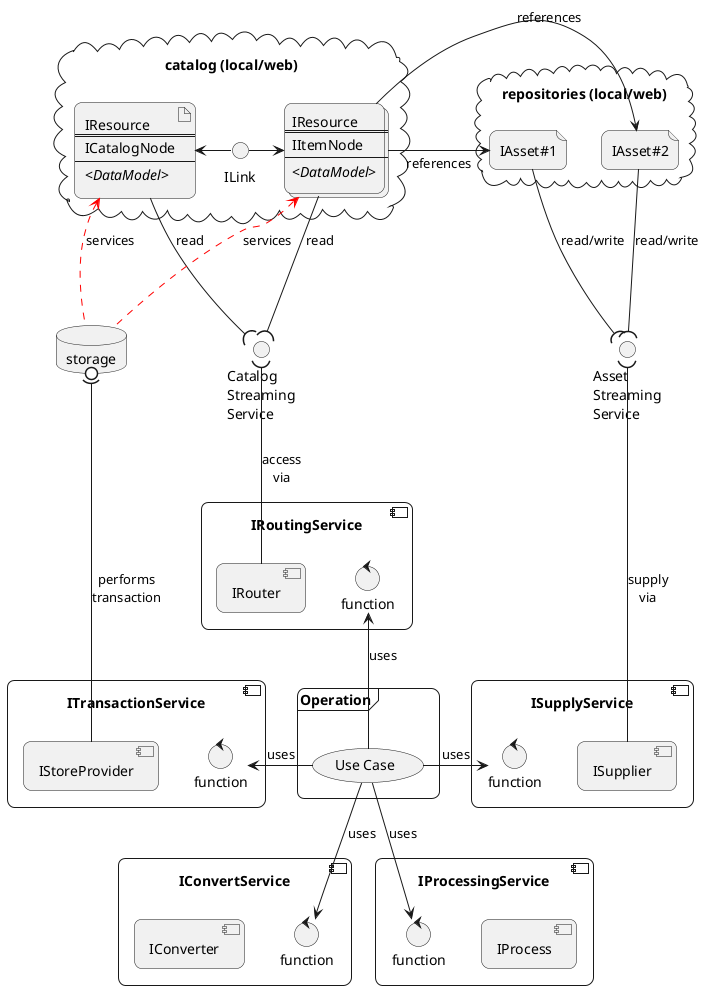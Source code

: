 @startuml Conceptual Design

skinparam roundCorner 15

frame Operation {
    usecase "Use Case" as uc
}

component IRoutingService {
    component IRouter
    control function as routingFunction
}



cloud "catalog (local/web)" as catalog {
    artifact IResource1 [
    IResource
    ====
    ICatalogNode
    ----
    <<i>DataModel</i>>
    ]
    collections IResource2 [
    IResource
    ====
    IItemNode
    ----
    <<i>DataModel</i>>
    ]
    interface ILink
    IResource1 <- ILink
    ILink -> IResource2
}

component ISupplyService {
    component ISupplier
    control function as supplyFunction
}

database storage {

}

component ITransactionService {
    component IStoreProvider
    control function as transactionFunction
}

component IConvertService {
    control function as convertFunction
    component IConverter
}

component IProcessingService {
    component IProcess
    control function as processFunction
}

uc -up-> routingFunction : uses
uc -right-> supplyFunction : uses
uc -> transactionFunction : uses
uc -down-> convertFunction : uses
uc -down-> processFunction : uses

cloud "repositories (local/web)" as repo {
    file "IAsset#1" as IAsset1
    file "IAsset#2" as IAsset2
}

interface "Catalog\nStreaming\nService" as protocol
IResource1 -down-( protocol : "read"
IResource2 -down-( protocol : "read"
protocol )-down- IRouter : "access\nvia"

IResource2 -> IAsset1 : "references"
IResource2 -> IAsset2 : "references"

interface "Asset\nStreaming\nService" as protocol2

IAsset1 -down-( protocol2 : "read/write"
IAsset2 -down-( protocol2 : "read/write"
protocol2 )-down- ISupplier : "supply\nvia"

storage 0)-down- IStoreProvider : "performs\ntransaction"

storage -up-> IResource1 #red;line.dashed : services
storage -up-> IResource2 #red;line.dashed : services



@enduml